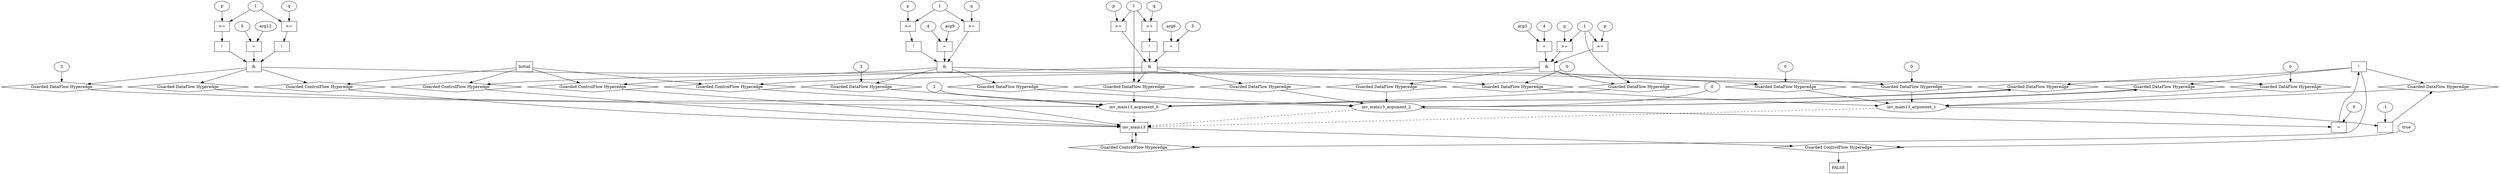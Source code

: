digraph dag {
inv_main13 [label="inv_main13" shape="rect"];
FALSE [label="FALSE" shape="rect"];
Initial [label="Initial" shape="rect"];
ControlFowHyperEdge_0 [label="Guarded ControlFlow Hyperedge" shape="diamond"];
inv_main13 -> ControlFowHyperEdge_0[label=""]
ControlFowHyperEdge_0 -> inv_main13[label=""]
ControlFowHyperEdge_1 [label="Guarded ControlFlow Hyperedge" shape="diamond"];
Initial -> ControlFowHyperEdge_1[label=""]
ControlFowHyperEdge_1 -> inv_main13[label=""]
ControlFowHyperEdge_2 [label="Guarded ControlFlow Hyperedge" shape="diamond"];
Initial -> ControlFowHyperEdge_2[label=""]
ControlFowHyperEdge_2 -> inv_main13[label=""]
ControlFowHyperEdge_3 [label="Guarded ControlFlow Hyperedge" shape="diamond"];
Initial -> ControlFowHyperEdge_3[label=""]
ControlFowHyperEdge_3 -> inv_main13[label=""]
ControlFowHyperEdge_4 [label="Guarded ControlFlow Hyperedge" shape="diamond"];
Initial -> ControlFowHyperEdge_4[label=""]
ControlFowHyperEdge_4 -> inv_main13[label=""]
ControlFowHyperEdge_5 [label="Guarded ControlFlow Hyperedge" shape="diamond"];
inv_main13 -> ControlFowHyperEdge_5[label=""]
ControlFowHyperEdge_5 -> FALSE[label=""]
inv_main13_argument_0 [label="inv_main13_argument_0" shape="oval"];
inv_main13_argument_0 -> inv_main13[label="" style="dashed"]
inv_main13_argument_1 [label="inv_main13_argument_1" shape="oval"];
inv_main13_argument_1 -> inv_main13[label="" style="dashed"]
inv_main13_argument_2 [label="inv_main13_argument_2" shape="oval"];
inv_main13_argument_2 -> inv_main13[label="" style="dashed"]

xxxinv_main13___inv_main13_0xxxguard_0_node_0 [label="!" shape="rect"];
xxxinv_main13___inv_main13_0xxxguard_0_node_1 [label="=" shape="rect"];
xxxinv_main13___inv_main13_0xxxguard_0_node_3 [label="0"];
xxxinv_main13___inv_main13_0xxxguard_0_node_1->xxxinv_main13___inv_main13_0xxxguard_0_node_0
inv_main13_argument_2->xxxinv_main13___inv_main13_0xxxguard_0_node_1
xxxinv_main13___inv_main13_0xxxguard_0_node_3->xxxinv_main13___inv_main13_0xxxguard_0_node_1

xxxinv_main13___inv_main13_0xxxguard_0_node_0->ControlFowHyperEdge_0 [label=""];
xxxinv_main13___inv_main13_0xxxdataFlow_0_node_0 [label="-" shape="rect"];
xxxinv_main13___inv_main13_0xxxdataFlow_0_node_2 [label="-1"];
inv_main13_argument_1->xxxinv_main13___inv_main13_0xxxdataFlow_0_node_0
xxxinv_main13___inv_main13_0xxxdataFlow_0_node_2->xxxinv_main13___inv_main13_0xxxdataFlow_0_node_0

xxxinv_main13___inv_main13_0xxxdataFlow_0_node_0->DataFowHyperEdge_0_inv_main13_argument_1 [label=""];
xxxinv_main13___Initial_1xxx_and [label="&" shape="rect"];
xxxinv_main13___Initial_1xxxguard_0_node_0 [label=">=" shape="rect"];
xxxinv_main13___Initial_1xxxguard_0_node_1 [label="q"];
xxxinv_main13___Initial_1xxxguard_0_node_1->xxxinv_main13___Initial_1xxxguard_0_node_0
xxxinv_main13___Initial_1xxxdataFlow_0_node_0->xxxinv_main13___Initial_1xxxguard_0_node_0

xxxinv_main13___Initial_1xxxguard_0_node_0->xxxinv_main13___Initial_1xxx_and [label=""];
xxxinv_main13___Initial_1xxxguard1_node_0 [label=">=" shape="rect"];
xxxinv_main13___Initial_1xxxguard1_node_1 [label="p"];
xxxinv_main13___Initial_1xxxguard1_node_1->xxxinv_main13___Initial_1xxxguard1_node_0
xxxinv_main13___Initial_1xxxdataFlow_0_node_0->xxxinv_main13___Initial_1xxxguard1_node_0

xxxinv_main13___Initial_1xxxguard1_node_0->xxxinv_main13___Initial_1xxx_and [label=""];
xxxinv_main13___Initial_1xxxguard2_node_0 [label="=" shape="rect"];
xxxinv_main13___Initial_1xxxguard2_node_1 [label="4"];
xxxinv_main13___Initial_1xxxguard2_node_2 [label="arg3"];
xxxinv_main13___Initial_1xxxguard2_node_1->xxxinv_main13___Initial_1xxxguard2_node_0
xxxinv_main13___Initial_1xxxguard2_node_2->xxxinv_main13___Initial_1xxxguard2_node_0

xxxinv_main13___Initial_1xxxguard2_node_0->xxxinv_main13___Initial_1xxx_and [label=""];
xxxinv_main13___Initial_1xxx_and->ControlFowHyperEdge_1 [label=""];
xxxinv_main13___Initial_1xxxdataFlow_0_node_0 [label="1"];

xxxinv_main13___Initial_1xxxdataFlow_0_node_0->DataFowHyperEdge_1_inv_main13_argument_0 [label=""];
xxxinv_main13___Initial_1xxxdataFlow1_node_0 [label="0"];

xxxinv_main13___Initial_1xxxdataFlow1_node_0->DataFowHyperEdge_1_inv_main13_argument_1 [label=""];
xxxinv_main13___Initial_2xxx_and [label="&" shape="rect"];
xxxinv_main13___Initial_2xxxguard_0_node_0 [label="!" shape="rect"];
xxxinv_main13___Initial_2xxxguard_0_node_1 [label=">=" shape="rect"];
xxxinv_main13___Initial_2xxxguard_0_node_2 [label="q"];
xxxinv_main13___Initial_2xxxguard_0_node_1->xxxinv_main13___Initial_2xxxguard_0_node_0
xxxinv_main13___Initial_2xxxguard_0_node_2->xxxinv_main13___Initial_2xxxguard_0_node_1
xxxinv_main13___Initial_2xxxdataFlow_0_node_0->xxxinv_main13___Initial_2xxxguard_0_node_1

xxxinv_main13___Initial_2xxxguard_0_node_0->xxxinv_main13___Initial_2xxx_and [label=""];
xxxinv_main13___Initial_2xxxguard1_node_0 [label=">=" shape="rect"];
xxxinv_main13___Initial_2xxxguard1_node_1 [label="p"];
xxxinv_main13___Initial_2xxxguard1_node_1->xxxinv_main13___Initial_2xxxguard1_node_0
xxxinv_main13___Initial_2xxxdataFlow_0_node_0->xxxinv_main13___Initial_2xxxguard1_node_0

xxxinv_main13___Initial_2xxxguard1_node_0->xxxinv_main13___Initial_2xxx_and [label=""];
xxxinv_main13___Initial_2xxxguard2_node_0 [label="=" shape="rect"];
xxxinv_main13___Initial_2xxxguard2_node_1 [label="5"];
xxxinv_main13___Initial_2xxxguard2_node_2 [label="arg6"];
xxxinv_main13___Initial_2xxxguard2_node_1->xxxinv_main13___Initial_2xxxguard2_node_0
xxxinv_main13___Initial_2xxxguard2_node_2->xxxinv_main13___Initial_2xxxguard2_node_0

xxxinv_main13___Initial_2xxxguard2_node_0->xxxinv_main13___Initial_2xxx_and [label=""];
xxxinv_main13___Initial_2xxx_and->ControlFowHyperEdge_2 [label=""];
xxxinv_main13___Initial_2xxxdataFlow_0_node_0 [label="1"];

xxxinv_main13___Initial_2xxxdataFlow_0_node_0->DataFowHyperEdge_2_inv_main13_argument_0 [label=""];
xxxinv_main13___Initial_2xxxdataFlow1_node_0 [label="0"];

xxxinv_main13___Initial_2xxxdataFlow1_node_0->DataFowHyperEdge_2_inv_main13_argument_1 [label=""];
xxxinv_main13___Initial_3xxx_and [label="&" shape="rect"];
xxxinv_main13___Initial_3xxxguard_0_node_0 [label=">=" shape="rect"];
xxxinv_main13___Initial_3xxxguard_0_node_1 [label="q"];
xxxinv_main13___Initial_3xxxguard_0_node_2 [label="1"];
xxxinv_main13___Initial_3xxxguard_0_node_1->xxxinv_main13___Initial_3xxxguard_0_node_0
xxxinv_main13___Initial_3xxxguard_0_node_2->xxxinv_main13___Initial_3xxxguard_0_node_0

xxxinv_main13___Initial_3xxxguard_0_node_0->xxxinv_main13___Initial_3xxx_and [label=""];
xxxinv_main13___Initial_3xxxguard1_node_0 [label="!" shape="rect"];
xxxinv_main13___Initial_3xxxguard1_node_1 [label=">=" shape="rect"];
xxxinv_main13___Initial_3xxxguard1_node_2 [label="p"];
xxxinv_main13___Initial_3xxxguard1_node_1->xxxinv_main13___Initial_3xxxguard1_node_0
xxxinv_main13___Initial_3xxxguard1_node_2->xxxinv_main13___Initial_3xxxguard1_node_1
xxxinv_main13___Initial_3xxxguard_0_node_2->xxxinv_main13___Initial_3xxxguard1_node_1

xxxinv_main13___Initial_3xxxguard1_node_0->xxxinv_main13___Initial_3xxx_and [label=""];
xxxinv_main13___Initial_3xxxguard2_node_0 [label="=" shape="rect"];
xxxinv_main13___Initial_3xxxguard2_node_1 [label="4"];
xxxinv_main13___Initial_3xxxguard2_node_2 [label="arg9"];
xxxinv_main13___Initial_3xxxguard2_node_1->xxxinv_main13___Initial_3xxxguard2_node_0
xxxinv_main13___Initial_3xxxguard2_node_2->xxxinv_main13___Initial_3xxxguard2_node_0

xxxinv_main13___Initial_3xxxguard2_node_0->xxxinv_main13___Initial_3xxx_and [label=""];
xxxinv_main13___Initial_3xxx_and->ControlFowHyperEdge_3 [label=""];
xxxinv_main13___Initial_3xxxdataFlow_0_node_0 [label="3"];

xxxinv_main13___Initial_3xxxdataFlow_0_node_0->DataFowHyperEdge_3_inv_main13_argument_0 [label=""];
xxxinv_main13___Initial_3xxxdataFlow1_node_0 [label="0"];

xxxinv_main13___Initial_3xxxdataFlow1_node_0->DataFowHyperEdge_3_inv_main13_argument_1 [label=""];
xxxinv_main13___Initial_4xxx_and [label="&" shape="rect"];
xxxinv_main13___Initial_4xxxguard_0_node_0 [label="!" shape="rect"];
xxxinv_main13___Initial_4xxxguard_0_node_1 [label=">=" shape="rect"];
xxxinv_main13___Initial_4xxxguard_0_node_2 [label="q"];
xxxinv_main13___Initial_4xxxguard_0_node_3 [label="1"];
xxxinv_main13___Initial_4xxxguard_0_node_1->xxxinv_main13___Initial_4xxxguard_0_node_0
xxxinv_main13___Initial_4xxxguard_0_node_2->xxxinv_main13___Initial_4xxxguard_0_node_1
xxxinv_main13___Initial_4xxxguard_0_node_3->xxxinv_main13___Initial_4xxxguard_0_node_1

xxxinv_main13___Initial_4xxxguard_0_node_0->xxxinv_main13___Initial_4xxx_and [label=""];
xxxinv_main13___Initial_4xxxguard1_node_0 [label="!" shape="rect"];
xxxinv_main13___Initial_4xxxguard1_node_1 [label=">=" shape="rect"];
xxxinv_main13___Initial_4xxxguard1_node_2 [label="p"];
xxxinv_main13___Initial_4xxxguard1_node_1->xxxinv_main13___Initial_4xxxguard1_node_0
xxxinv_main13___Initial_4xxxguard1_node_2->xxxinv_main13___Initial_4xxxguard1_node_1
xxxinv_main13___Initial_4xxxguard_0_node_3->xxxinv_main13___Initial_4xxxguard1_node_1

xxxinv_main13___Initial_4xxxguard1_node_0->xxxinv_main13___Initial_4xxx_and [label=""];
xxxinv_main13___Initial_4xxxguard2_node_0 [label="=" shape="rect"];
xxxinv_main13___Initial_4xxxguard2_node_1 [label="5"];
xxxinv_main13___Initial_4xxxguard2_node_2 [label="arg12"];
xxxinv_main13___Initial_4xxxguard2_node_1->xxxinv_main13___Initial_4xxxguard2_node_0
xxxinv_main13___Initial_4xxxguard2_node_2->xxxinv_main13___Initial_4xxxguard2_node_0

xxxinv_main13___Initial_4xxxguard2_node_0->xxxinv_main13___Initial_4xxx_and [label=""];
xxxinv_main13___Initial_4xxx_and->ControlFowHyperEdge_4 [label=""];
xxxinv_main13___Initial_4xxxdataFlow_0_node_0 [label="3"];

xxxinv_main13___Initial_4xxxdataFlow_0_node_0->DataFowHyperEdge_4_inv_main13_argument_0 [label=""];
xxxinv_main13___Initial_4xxxdataFlow1_node_0 [label="0"];

xxxinv_main13___Initial_4xxxdataFlow1_node_0->DataFowHyperEdge_4_inv_main13_argument_1 [label=""];
xxxFALSE___inv_main13_5xxxguard_0_node_0 [label="true"];

xxxFALSE___inv_main13_5xxxguard_0_node_0->ControlFowHyperEdge_5 [label=""];
DataFowHyperEdge_0_inv_main13_argument_0 [label="Guarded DataFlow Hyperedge" shape="diamond"];
DataFowHyperEdge_0_inv_main13_argument_0 -> inv_main13_argument_0[label=""]
xxxinv_main13___inv_main13_0xxxguard_0_node_0 -> DataFowHyperEdge_0_inv_main13_argument_0[label=""]
DataFowHyperEdge_0_inv_main13_argument_1 [label="Guarded DataFlow Hyperedge" shape="diamond"];
DataFowHyperEdge_0_inv_main13_argument_1 -> inv_main13_argument_1[label=""]
xxxinv_main13___inv_main13_0xxxguard_0_node_0 -> DataFowHyperEdge_0_inv_main13_argument_1[label=""]
DataFowHyperEdge_0_inv_main13_argument_2 [label="Guarded DataFlow Hyperedge" shape="diamond"];
DataFowHyperEdge_0_inv_main13_argument_2 -> inv_main13_argument_2[label=""]
xxxinv_main13___inv_main13_0xxxguard_0_node_0 -> DataFowHyperEdge_0_inv_main13_argument_2[label=""]
DataFowHyperEdge_1_inv_main13_argument_0 [label="Guarded DataFlow Hyperedge" shape="diamond"];
DataFowHyperEdge_1_inv_main13_argument_0 -> inv_main13_argument_0[label=""]
xxxinv_main13___Initial_1xxx_and -> DataFowHyperEdge_1_inv_main13_argument_0[label=""]
DataFowHyperEdge_1_inv_main13_argument_1 [label="Guarded DataFlow Hyperedge" shape="diamond"];
DataFowHyperEdge_1_inv_main13_argument_1 -> inv_main13_argument_1[label=""]
xxxinv_main13___Initial_1xxx_and -> DataFowHyperEdge_1_inv_main13_argument_1[label=""]
DataFowHyperEdge_1_inv_main13_argument_2 [label="Guarded DataFlow Hyperedge" shape="diamond"];
DataFowHyperEdge_1_inv_main13_argument_2 -> inv_main13_argument_2[label=""]
xxxinv_main13___Initial_1xxx_and -> DataFowHyperEdge_1_inv_main13_argument_2[label=""]
DataFowHyperEdge_2_inv_main13_argument_0 [label="Guarded DataFlow Hyperedge" shape="diamond"];
DataFowHyperEdge_2_inv_main13_argument_0 -> inv_main13_argument_0[label=""]
xxxinv_main13___Initial_2xxx_and -> DataFowHyperEdge_2_inv_main13_argument_0[label=""]
DataFowHyperEdge_2_inv_main13_argument_1 [label="Guarded DataFlow Hyperedge" shape="diamond"];
DataFowHyperEdge_2_inv_main13_argument_1 -> inv_main13_argument_1[label=""]
xxxinv_main13___Initial_2xxx_and -> DataFowHyperEdge_2_inv_main13_argument_1[label=""]
DataFowHyperEdge_2_inv_main13_argument_2 [label="Guarded DataFlow Hyperedge" shape="diamond"];
DataFowHyperEdge_2_inv_main13_argument_2 -> inv_main13_argument_2[label=""]
xxxinv_main13___Initial_2xxx_and -> DataFowHyperEdge_2_inv_main13_argument_2[label=""]
DataFowHyperEdge_3_inv_main13_argument_0 [label="Guarded DataFlow Hyperedge" shape="diamond"];
DataFowHyperEdge_3_inv_main13_argument_0 -> inv_main13_argument_0[label=""]
xxxinv_main13___Initial_3xxx_and -> DataFowHyperEdge_3_inv_main13_argument_0[label=""]
DataFowHyperEdge_3_inv_main13_argument_1 [label="Guarded DataFlow Hyperedge" shape="diamond"];
DataFowHyperEdge_3_inv_main13_argument_1 -> inv_main13_argument_1[label=""]
xxxinv_main13___Initial_3xxx_and -> DataFowHyperEdge_3_inv_main13_argument_1[label=""]
DataFowHyperEdge_3_inv_main13_argument_2 [label="Guarded DataFlow Hyperedge" shape="diamond"];
DataFowHyperEdge_3_inv_main13_argument_2 -> inv_main13_argument_2[label=""]
xxxinv_main13___Initial_3xxx_and -> DataFowHyperEdge_3_inv_main13_argument_2[label=""]
DataFowHyperEdge_4_inv_main13_argument_0 [label="Guarded DataFlow Hyperedge" shape="diamond"];
DataFowHyperEdge_4_inv_main13_argument_0 -> inv_main13_argument_0[label=""]
xxxinv_main13___Initial_4xxx_and -> DataFowHyperEdge_4_inv_main13_argument_0[label=""]
DataFowHyperEdge_4_inv_main13_argument_1 [label="Guarded DataFlow Hyperedge" shape="diamond"];
DataFowHyperEdge_4_inv_main13_argument_1 -> inv_main13_argument_1[label=""]
xxxinv_main13___Initial_4xxx_and -> DataFowHyperEdge_4_inv_main13_argument_1[label=""]
DataFowHyperEdge_4_inv_main13_argument_2 [label="Guarded DataFlow Hyperedge" shape="diamond"];
DataFowHyperEdge_4_inv_main13_argument_2 -> inv_main13_argument_2[label=""]
xxxinv_main13___Initial_4xxx_and -> DataFowHyperEdge_4_inv_main13_argument_2[label=""]
"xxxFALSE___inv_main13_5xxxinv_main13_argument_0_constant_2" [label="2"];
"xxxFALSE___inv_main13_5xxxinv_main13_argument_0_constant_2"->inv_main13_argument_0 [label=""];
"xxxFALSE___inv_main13_5xxxinv_main13_argument_2_constant_0" [label="0"];
"xxxFALSE___inv_main13_5xxxinv_main13_argument_2_constant_0"->inv_main13_argument_2 [label=""];
inv_main13_argument_0 -> DataFowHyperEdge_0_inv_main13_argument_0[label=""]
inv_main13_argument_2 -> DataFowHyperEdge_0_inv_main13_argument_2[label=""]
}
